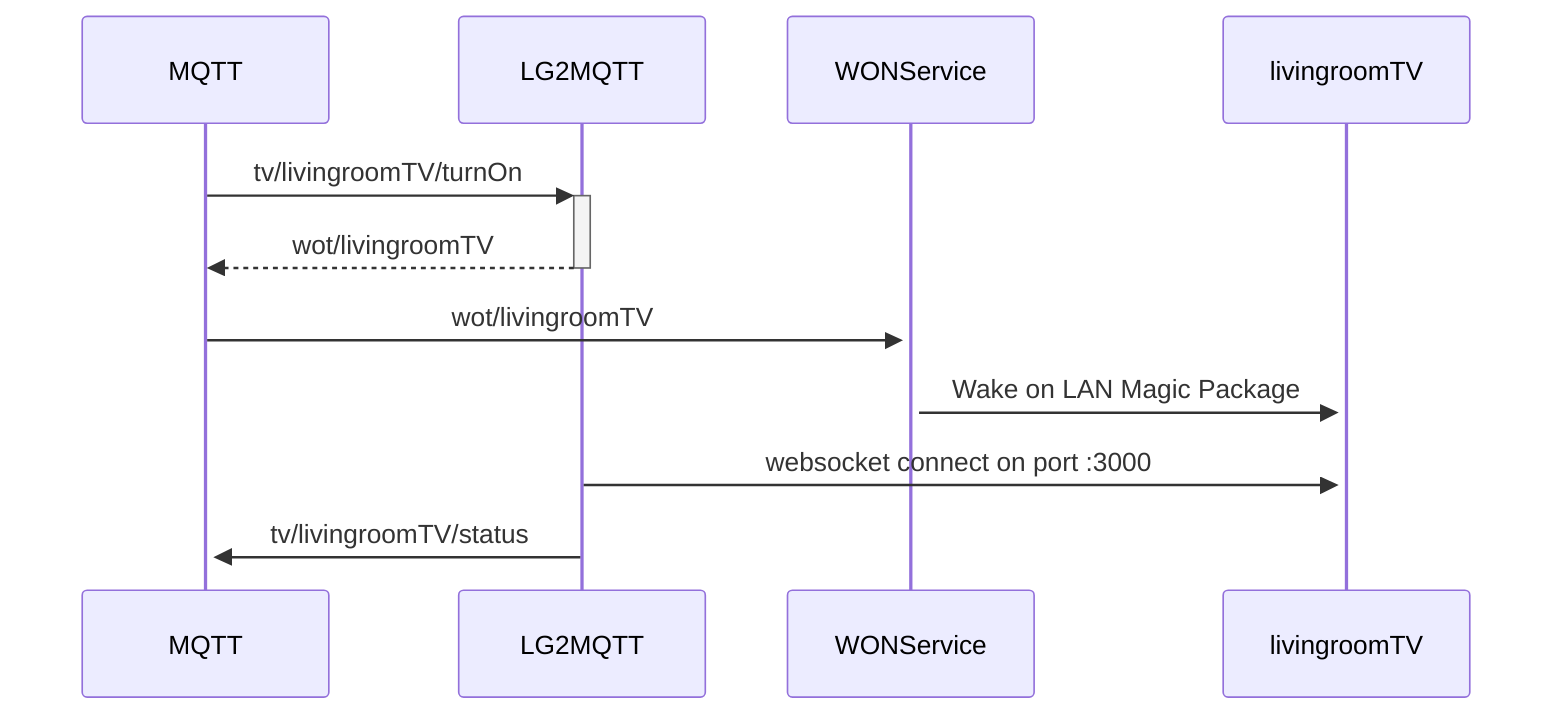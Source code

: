 sequenceDiagram
    MQTT->>+LG2MQTT: tv/livingroomTV/turnOn
    LG2MQTT-->>-MQTT: wot/livingroomTV
    MQTT->>+WONService: wot/livingroomTV
    WONService->>+livingroomTV: Wake on LAN Magic Package
    LG2MQTT->>+livingroomTV: websocket connect on port :3000
    LG2MQTT->>+MQTT: tv/livingroomTV/status